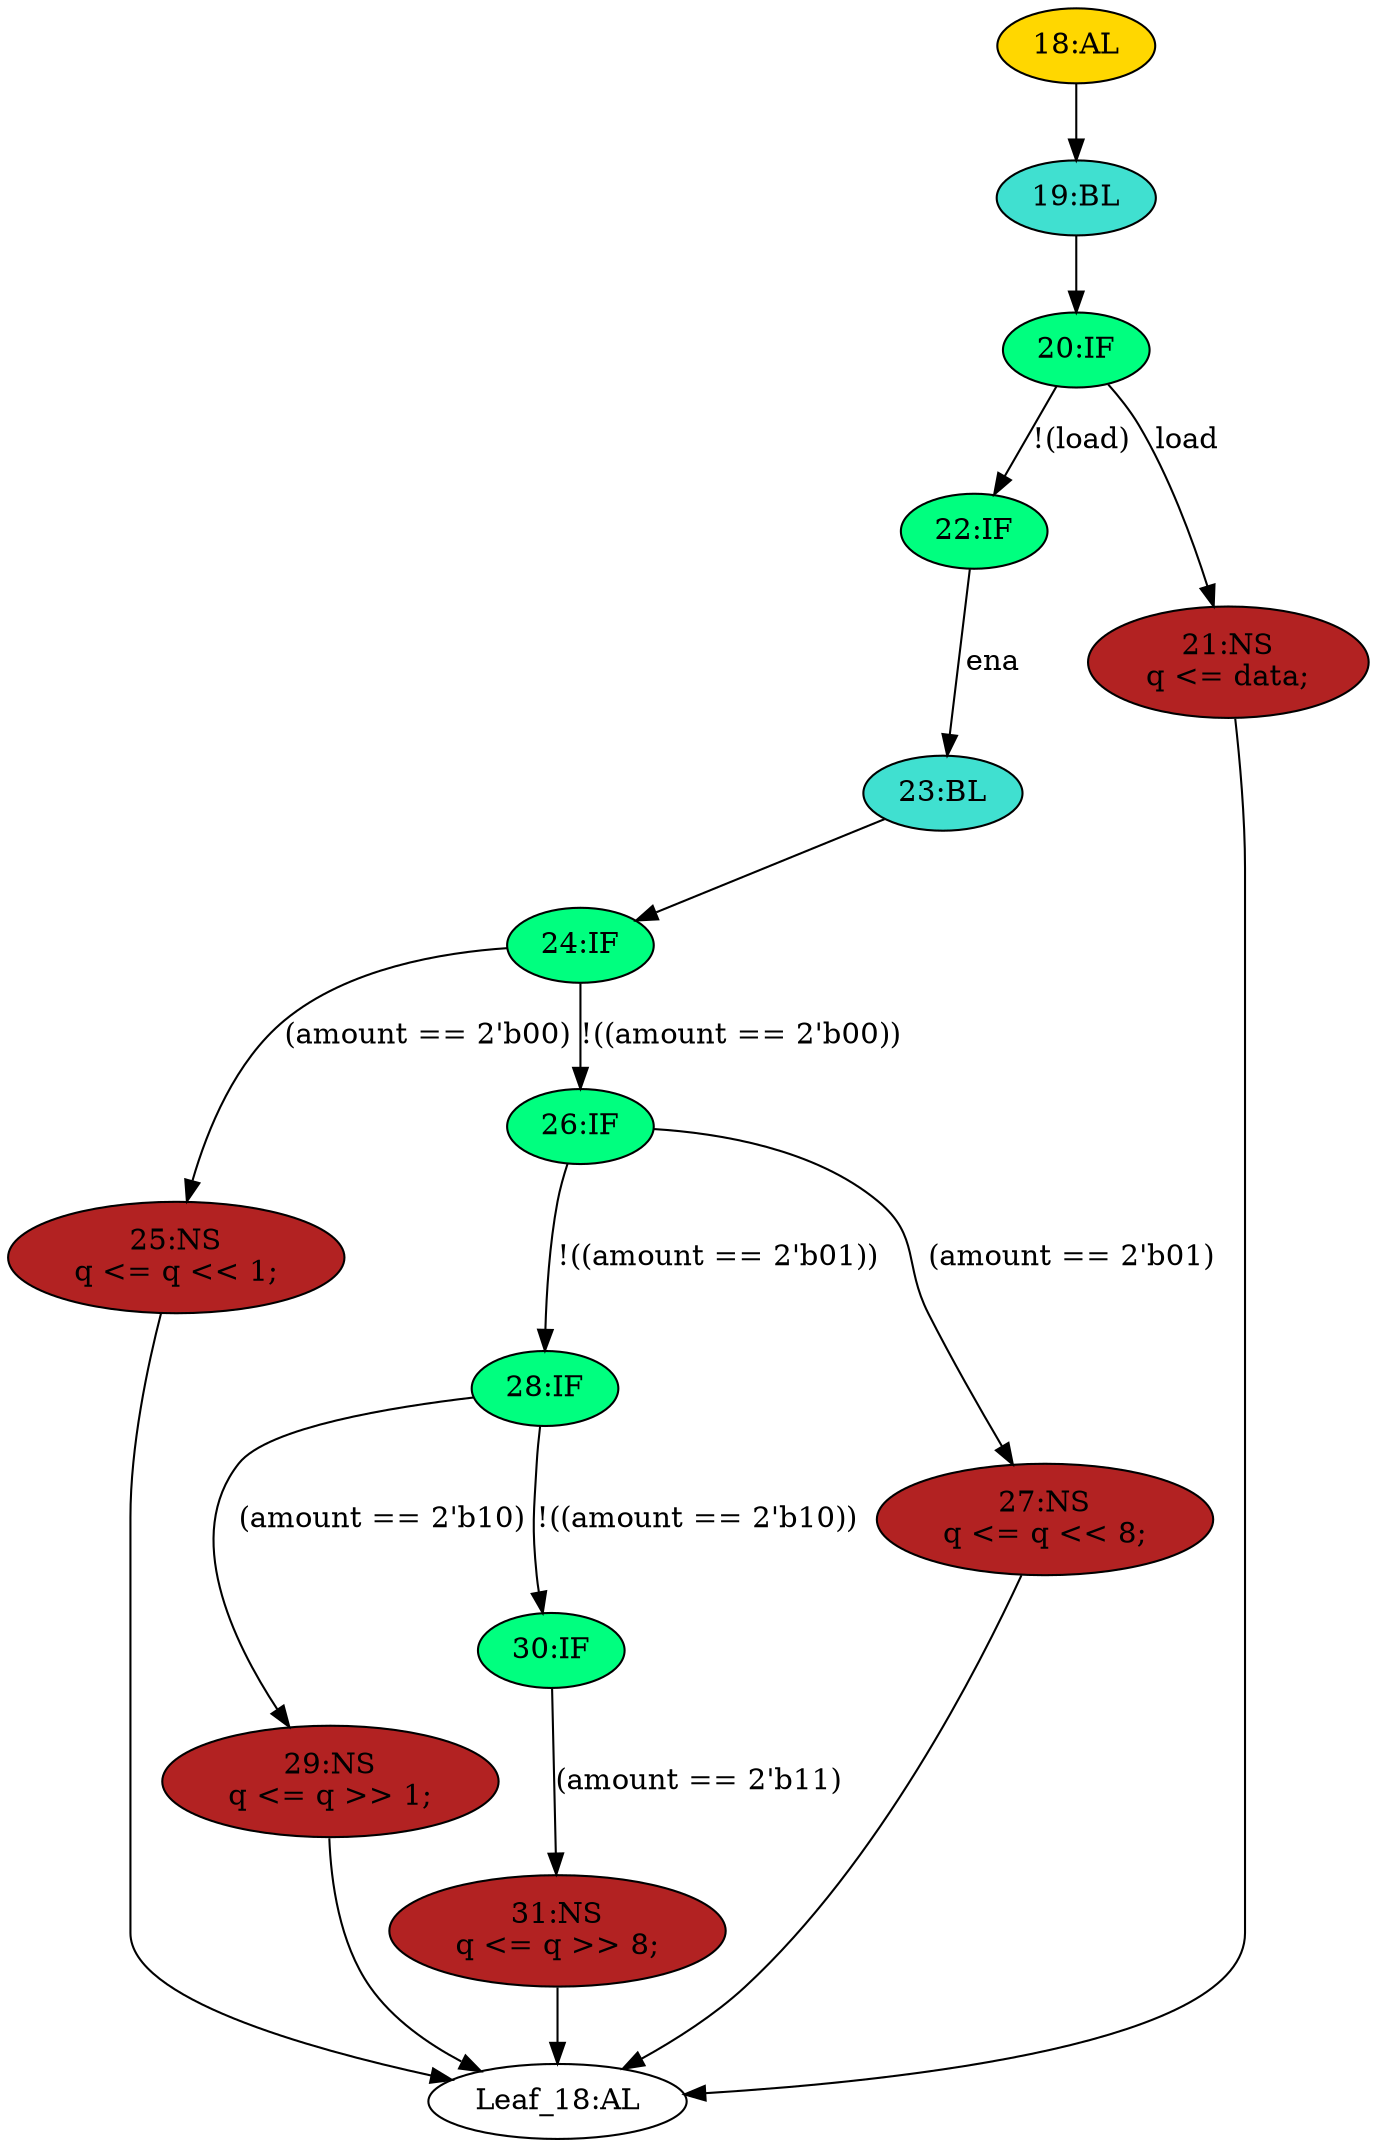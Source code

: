 strict digraph "" {
	node [label="\N"];
	"22:IF"	[ast="<pyverilog.vparser.ast.IfStatement object at 0x7f0129e88850>",
		fillcolor=springgreen,
		label="22:IF",
		statements="[]",
		style=filled,
		typ=IfStatement];
	"23:BL"	[ast="<pyverilog.vparser.ast.Block object at 0x7f0129e889d0>",
		fillcolor=turquoise,
		label="23:BL",
		statements="[]",
		style=filled,
		typ=Block];
	"22:IF" -> "23:BL"	[cond="['ena']",
		label=ena,
		lineno=22];
	"19:BL"	[ast="<pyverilog.vparser.ast.Block object at 0x7f0129eae5d0>",
		fillcolor=turquoise,
		label="19:BL",
		statements="[]",
		style=filled,
		typ=Block];
	"20:IF"	[ast="<pyverilog.vparser.ast.IfStatement object at 0x7f0129eae610>",
		fillcolor=springgreen,
		label="20:IF",
		statements="[]",
		style=filled,
		typ=IfStatement];
	"19:BL" -> "20:IF"	[cond="[]",
		lineno=None];
	"Leaf_18:AL"	[def_var="['q']",
		label="Leaf_18:AL"];
	"28:IF"	[ast="<pyverilog.vparser.ast.IfStatement object at 0x7f0129e88a90>",
		fillcolor=springgreen,
		label="28:IF",
		statements="[]",
		style=filled,
		typ=IfStatement];
	"29:NS"	[ast="<pyverilog.vparser.ast.NonblockingSubstitution object at 0x7f0129e88dd0>",
		fillcolor=firebrick,
		label="29:NS
q <= q >> 1;",
		statements="[<pyverilog.vparser.ast.NonblockingSubstitution object at 0x7f0129e88dd0>]",
		style=filled,
		typ=NonblockingSubstitution];
	"28:IF" -> "29:NS"	[cond="['amount']",
		label="(amount == 2'b10)",
		lineno=28];
	"30:IF"	[ast="<pyverilog.vparser.ast.IfStatement object at 0x7f0129e88ad0>",
		fillcolor=springgreen,
		label="30:IF",
		statements="[]",
		style=filled,
		typ=IfStatement];
	"28:IF" -> "30:IF"	[cond="['amount']",
		label="!((amount == 2'b10))",
		lineno=28];
	"18:AL"	[ast="<pyverilog.vparser.ast.Always object at 0x7f0129eae810>",
		clk_sens=True,
		fillcolor=gold,
		label="18:AL",
		sens="['clk']",
		statements="[]",
		style=filled,
		typ=Always,
		use_var="['load', 'ena', 'amount', 'data', 'q']"];
	"18:AL" -> "19:BL"	[cond="[]",
		lineno=None];
	"31:NS"	[ast="<pyverilog.vparser.ast.NonblockingSubstitution object at 0x7f0129e88b10>",
		fillcolor=firebrick,
		label="31:NS
q <= q >> 8;",
		statements="[<pyverilog.vparser.ast.NonblockingSubstitution object at 0x7f0129e88b10>]",
		style=filled,
		typ=NonblockingSubstitution];
	"31:NS" -> "Leaf_18:AL"	[cond="[]",
		lineno=None];
	"20:IF" -> "22:IF"	[cond="['load']",
		label="!(load)",
		lineno=20];
	"21:NS"	[ast="<pyverilog.vparser.ast.NonblockingSubstitution object at 0x7f0129eae650>",
		fillcolor=firebrick,
		label="21:NS
q <= data;",
		statements="[<pyverilog.vparser.ast.NonblockingSubstitution object at 0x7f0129eae650>]",
		style=filled,
		typ=NonblockingSubstitution];
	"20:IF" -> "21:NS"	[cond="['load']",
		label=load,
		lineno=20];
	"25:NS"	[ast="<pyverilog.vparser.ast.NonblockingSubstitution object at 0x7f0129eae310>",
		fillcolor=firebrick,
		label="25:NS
q <= q << 1;",
		statements="[<pyverilog.vparser.ast.NonblockingSubstitution object at 0x7f0129eae310>]",
		style=filled,
		typ=NonblockingSubstitution];
	"25:NS" -> "Leaf_18:AL"	[cond="[]",
		lineno=None];
	"24:IF"	[ast="<pyverilog.vparser.ast.IfStatement object at 0x7f0129e88a10>",
		fillcolor=springgreen,
		label="24:IF",
		statements="[]",
		style=filled,
		typ=IfStatement];
	"24:IF" -> "25:NS"	[cond="['amount']",
		label="(amount == 2'b00)",
		lineno=24];
	"26:IF"	[ast="<pyverilog.vparser.ast.IfStatement object at 0x7f0129e88a50>",
		fillcolor=springgreen,
		label="26:IF",
		statements="[]",
		style=filled,
		typ=IfStatement];
	"24:IF" -> "26:IF"	[cond="['amount']",
		label="!((amount == 2'b00))",
		lineno=24];
	"26:IF" -> "28:IF"	[cond="['amount']",
		label="!((amount == 2'b01))",
		lineno=26];
	"27:NS"	[ast="<pyverilog.vparser.ast.NonblockingSubstitution object at 0x7f0129eae090>",
		fillcolor=firebrick,
		label="27:NS
q <= q << 8;",
		statements="[<pyverilog.vparser.ast.NonblockingSubstitution object at 0x7f0129eae090>]",
		style=filled,
		typ=NonblockingSubstitution];
	"26:IF" -> "27:NS"	[cond="['amount']",
		label="(amount == 2'b01)",
		lineno=26];
	"29:NS" -> "Leaf_18:AL"	[cond="[]",
		lineno=None];
	"27:NS" -> "Leaf_18:AL"	[cond="[]",
		lineno=None];
	"30:IF" -> "31:NS"	[cond="['amount']",
		label="(amount == 2'b11)",
		lineno=30];
	"23:BL" -> "24:IF"	[cond="[]",
		lineno=None];
	"21:NS" -> "Leaf_18:AL"	[cond="[]",
		lineno=None];
}
